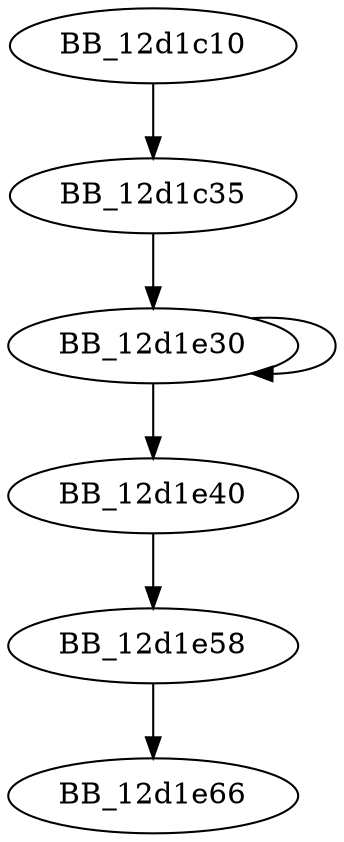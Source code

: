 DiGraph sub_12D1C10{
BB_12d1c10->BB_12d1c35
BB_12d1c35->BB_12d1e30
BB_12d1e30->BB_12d1e30
BB_12d1e30->BB_12d1e40
BB_12d1e40->BB_12d1e58
BB_12d1e58->BB_12d1e66
}
